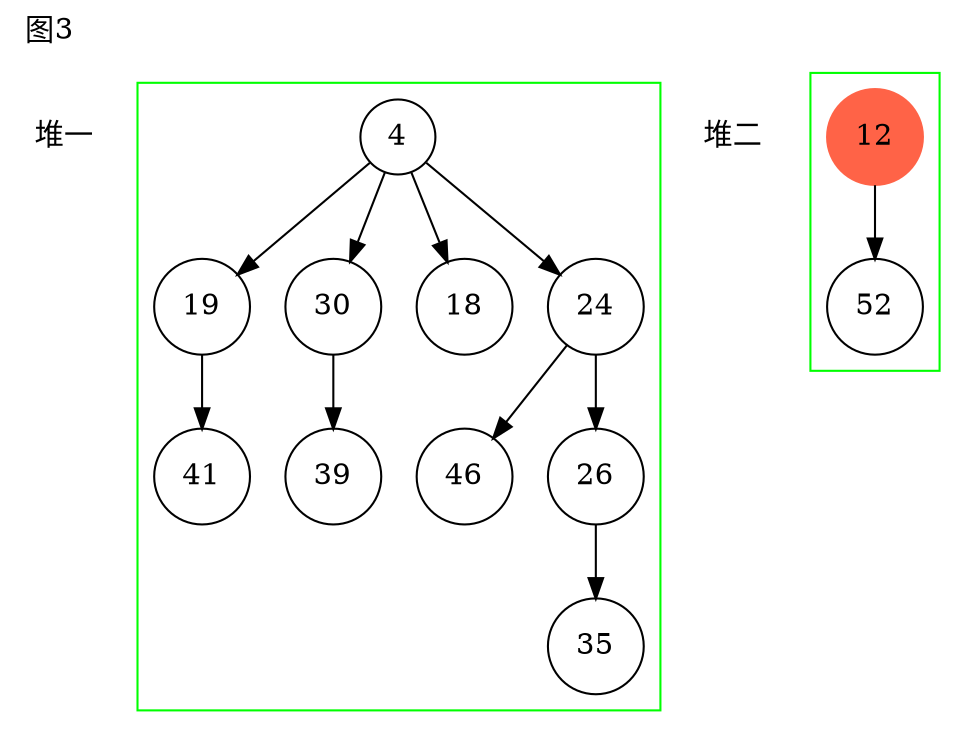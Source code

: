 digraph g{
node[shape=circle];
label="图3";
labeljust=l;
labelloc=t;
nt1[label="堆一",shape=plaintext];
subgraph cluster_1 {
pencolor=green;label="";
n184[label=4];
n185[label=19];
n184->n185;
n186[label=30];
n184->n186;
n187[label=18];
n184->n187;
n188[label=24];
n184->n188;
n189[label=46];
n188->n189;
n190[label=26];
n188->n190;
n191[label=35];
n190->n191;
n192[label=39];
n186->n192;
n193[label=41];
n185->n193;
}
nt2[label="堆二",shape=plaintext];
subgraph cluster_2 {
pencolor=green;label="";
n194[label=12,style = filled,color="tomato"];
n195[label=52];
n194->n195;
}
}
